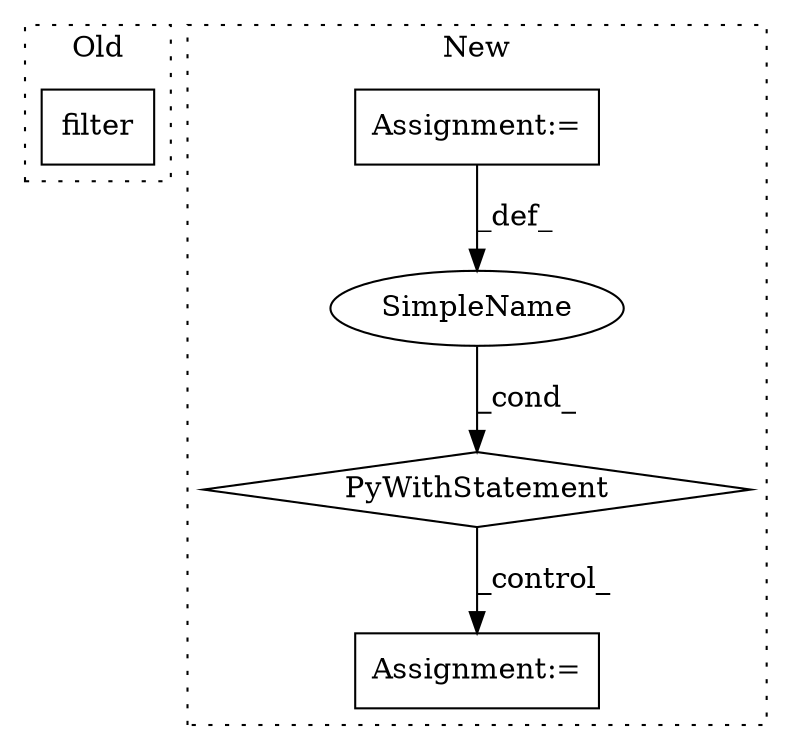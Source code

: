 digraph G {
subgraph cluster0 {
1 [label="filter" a="32" s="1384,1396" l="7,1" shape="box"];
label = "Old";
style="dotted";
}
subgraph cluster1 {
2 [label="PyWithStatement" a="104" s="1767,1797" l="10,2" shape="diamond"];
3 [label="Assignment:=" a="7" s="1809,1900" l="61,2" shape="box"];
4 [label="SimpleName" a="42" s="" l="" shape="ellipse"];
5 [label="Assignment:=" a="7" s="954" l="11" shape="box"];
label = "New";
style="dotted";
}
2 -> 3 [label="_control_"];
4 -> 2 [label="_cond_"];
5 -> 4 [label="_def_"];
}